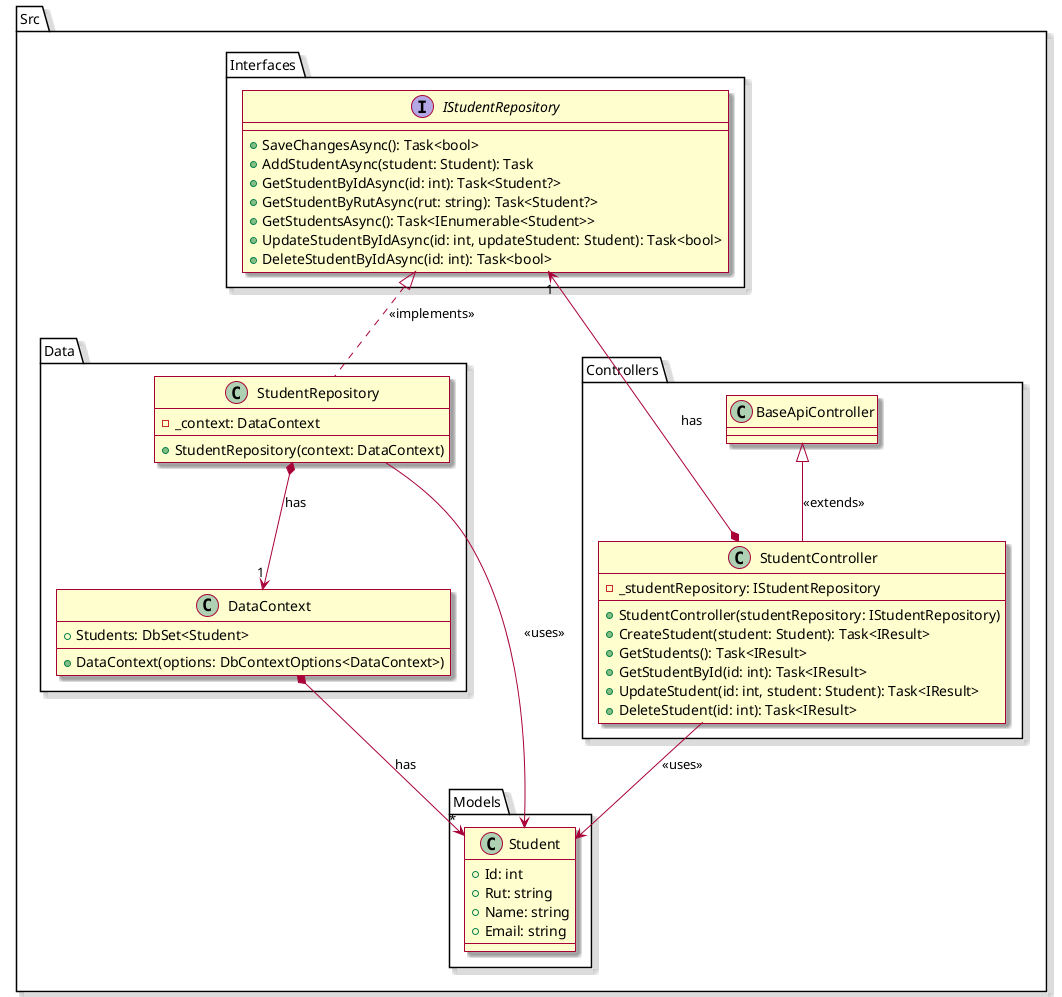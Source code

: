 @startuml
skin rose

package Src {
    package Controllers {
        class BaseApiController

        class StudentController {
            - _studentRepository: IStudentRepository
            + StudentController(studentRepository: IStudentRepository)
            +CreateStudent(student: Student): Task<IResult>
            +GetStudents(): Task<IResult>
            +GetStudentById(id: int): Task<IResult>
            +UpdateStudent(id: int, student: Student): Task<IResult>
            +DeleteStudent(id: int): Task<IResult>
        }
    }

    package Data {
        class DataContext {
            +DataContext(options: DbContextOptions<DataContext>)
            +Students: DbSet<Student>
        }

        class StudentRepository {
            -_context: DataContext
            +StudentRepository(context: DataContext)
        }
    }

    package Models {
        class Student {
            +Id: int
            +Rut: string
            +Name: string
            +Email: string
        }
    }

    package Interfaces {
        interface IStudentRepository {
            +SaveChangesAsync(): Task<bool>
            +AddStudentAsync(student: Student): Task
            +GetStudentByIdAsync(id: int): Task<Student?>
            +GetStudentByRutAsync(rut: string): Task<Student?>
            +GetStudentsAsync(): Task<IEnumerable<Student>>
            +UpdateStudentByIdAsync(id: int, updateStudent: Student): Task<bool>
            +DeleteStudentByIdAsync(id: int): Task<bool>
        }
    }
}

StudentController -up-|> BaseApiController: <<extends>>
StudentController *-left-> "1" IStudentRepository: has
StudentRepository .up.|> IStudentRepository: <<implements>>

DataContext *--> "*" Student: has
StudentRepository *--> "1" DataContext: has
StudentRepository --> Student: <<uses>>
StudentController --> Student: <<uses>>
@enduml